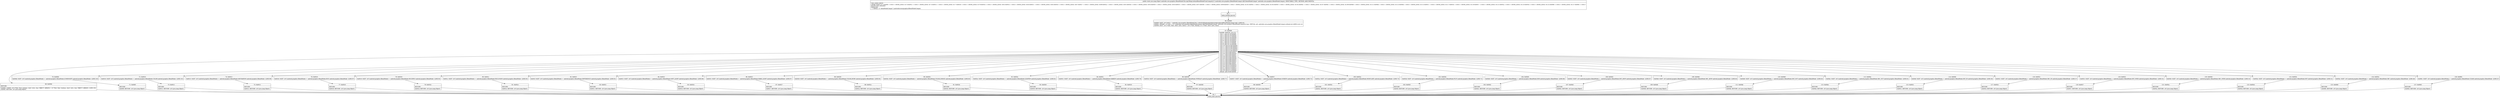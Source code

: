 digraph "CFG forandroidx.core.graphics.BlendModeUtils.Api29Impl.obtainBlendModeFromCompat(Landroidx\/core\/graphics\/BlendModeCompat;)Ljava\/lang\/Object;" {
Node_64 [shape=record,label="{64\:\ ?|MTH_ENTER_BLOCK\l}"];
Node_66 [shape=record,label="{66\:\ 0x0000|0x0000: SGET  (r0 I:int[]) =  androidx.core.graphics.BlendModeUtils.1.$SwitchMap$androidx$core$graphics$BlendModeCompat int[]  (LINE:45)\l0x0002: INVOKE  (r1 I:int) = (r2 I:androidx.core.graphics.BlendModeCompat A[D('blendModeCompat' androidx.core.graphics.BlendModeCompat)]) type: VIRTUAL call: androidx.core.graphics.BlendModeCompat.ordinal():int A[MD:():int (c)]\l0x0006: AGET  (r0 I:??[int, float, short, byte, char]) = (r0 I:??[int, float][]), (r1 I:??[int, short, byte, char]) \l}"];
Node_67 [shape=record,label="{67\:\ 0x0008|0x0008: SWITCH  (r0 I:??)\l case 1: goto B:126:0x0061\l case 2: goto B:124:0x005e\l case 3: goto B:122:0x005b\l case 4: goto B:120:0x0058\l case 5: goto B:118:0x0055\l case 6: goto B:116:0x0052\l case 7: goto B:114:0x004f\l case 8: goto B:112:0x004c\l case 9: goto B:110:0x0049\l case 10: goto B:108:0x0046\l case 11: goto B:106:0x0043\l case 12: goto B:104:0x0040\l case 13: goto B:102:0x003d\l case 14: goto B:100:0x003a\l case 15: goto B:98:0x0037\l case 16: goto B:96:0x0034\l case 17: goto B:94:0x0031\l case 18: goto B:92:0x002e\l case 19: goto B:90:0x002b\l case 20: goto B:88:0x0028\l case 21: goto B:86:0x0025\l case 22: goto B:84:0x0022\l case 23: goto B:82:0x001f\l case 24: goto B:80:0x001c\l case 25: goto B:78:0x0019\l case 26: goto B:76:0x0016\l case 27: goto B:74:0x0013\l case 28: goto B:72:0x0010\l case 29: goto B:70:0x000d\l default: goto B:68:0x000b \l}"];
Node_68 [shape=record,label="{68\:\ 0x000b|RETURN\l|0x000b: CONST  (r0 I:??[int, float, boolean, short, byte, char, OBJECT, ARRAY]) = (0 ??[int, float, boolean, short, byte, char, OBJECT, ARRAY])  (LINE:105)\l0x000c: RETURN  (r0 I:java.lang.Object) \l}"];
Node_65 [shape=record,label="{65\:\ ?|MTH_EXIT_BLOCK\l}"];
Node_70 [shape=record,label="{70\:\ 0x000d|0x000d: SGET  (r0 I:android.graphics.BlendMode) =  android.graphics.BlendMode.LUMINOSITY android.graphics.BlendMode  (LINE:103)\l}"];
Node_71 [shape=record,label="{71\:\ 0x000f|RETURN\l|0x000f: RETURN  (r0 I:java.lang.Object) \l}"];
Node_72 [shape=record,label="{72\:\ 0x0010|0x0010: SGET  (r0 I:android.graphics.BlendMode) =  android.graphics.BlendMode.COLOR android.graphics.BlendMode  (LINE:101)\l}"];
Node_73 [shape=record,label="{73\:\ 0x0012|RETURN\l|0x0012: RETURN  (r0 I:java.lang.Object) \l}"];
Node_74 [shape=record,label="{74\:\ 0x0013|0x0013: SGET  (r0 I:android.graphics.BlendMode) =  android.graphics.BlendMode.SATURATION android.graphics.BlendMode  (LINE:99)\l}"];
Node_75 [shape=record,label="{75\:\ 0x0015|RETURN\l|0x0015: RETURN  (r0 I:java.lang.Object) \l}"];
Node_76 [shape=record,label="{76\:\ 0x0016|0x0016: SGET  (r0 I:android.graphics.BlendMode) =  android.graphics.BlendMode.HUE android.graphics.BlendMode  (LINE:97)\l}"];
Node_77 [shape=record,label="{77\:\ 0x0018|RETURN\l|0x0018: RETURN  (r0 I:java.lang.Object) \l}"];
Node_78 [shape=record,label="{78\:\ 0x0019|0x0019: SGET  (r0 I:android.graphics.BlendMode) =  android.graphics.BlendMode.MULTIPLY android.graphics.BlendMode  (LINE:95)\l}"];
Node_79 [shape=record,label="{79\:\ 0x001b|RETURN\l|0x001b: RETURN  (r0 I:java.lang.Object) \l}"];
Node_80 [shape=record,label="{80\:\ 0x001c|0x001c: SGET  (r0 I:android.graphics.BlendMode) =  android.graphics.BlendMode.EXCLUSION android.graphics.BlendMode  (LINE:93)\l}"];
Node_81 [shape=record,label="{81\:\ 0x001e|RETURN\l|0x001e: RETURN  (r0 I:java.lang.Object) \l}"];
Node_82 [shape=record,label="{82\:\ 0x001f|0x001f: SGET  (r0 I:android.graphics.BlendMode) =  android.graphics.BlendMode.DIFFERENCE android.graphics.BlendMode  (LINE:91)\l}"];
Node_83 [shape=record,label="{83\:\ 0x0021|RETURN\l|0x0021: RETURN  (r0 I:java.lang.Object) \l}"];
Node_84 [shape=record,label="{84\:\ 0x0022|0x0022: SGET  (r0 I:android.graphics.BlendMode) =  android.graphics.BlendMode.SOFT_LIGHT android.graphics.BlendMode  (LINE:89)\l}"];
Node_85 [shape=record,label="{85\:\ 0x0024|RETURN\l|0x0024: RETURN  (r0 I:java.lang.Object) \l}"];
Node_86 [shape=record,label="{86\:\ 0x0025|0x0025: SGET  (r0 I:android.graphics.BlendMode) =  android.graphics.BlendMode.HARD_LIGHT android.graphics.BlendMode  (LINE:87)\l}"];
Node_87 [shape=record,label="{87\:\ 0x0027|RETURN\l|0x0027: RETURN  (r0 I:java.lang.Object) \l}"];
Node_88 [shape=record,label="{88\:\ 0x0028|0x0028: SGET  (r0 I:android.graphics.BlendMode) =  android.graphics.BlendMode.COLOR_BURN android.graphics.BlendMode  (LINE:85)\l}"];
Node_89 [shape=record,label="{89\:\ 0x002a|RETURN\l|0x002a: RETURN  (r0 I:java.lang.Object) \l}"];
Node_90 [shape=record,label="{90\:\ 0x002b|0x002b: SGET  (r0 I:android.graphics.BlendMode) =  android.graphics.BlendMode.COLOR_DODGE android.graphics.BlendMode  (LINE:83)\l}"];
Node_91 [shape=record,label="{91\:\ 0x002d|RETURN\l|0x002d: RETURN  (r0 I:java.lang.Object) \l}"];
Node_92 [shape=record,label="{92\:\ 0x002e|0x002e: SGET  (r0 I:android.graphics.BlendMode) =  android.graphics.BlendMode.LIGHTEN android.graphics.BlendMode  (LINE:81)\l}"];
Node_93 [shape=record,label="{93\:\ 0x0030|RETURN\l|0x0030: RETURN  (r0 I:java.lang.Object) \l}"];
Node_94 [shape=record,label="{94\:\ 0x0031|0x0031: SGET  (r0 I:android.graphics.BlendMode) =  android.graphics.BlendMode.DARKEN android.graphics.BlendMode  (LINE:79)\l}"];
Node_95 [shape=record,label="{95\:\ 0x0033|RETURN\l|0x0033: RETURN  (r0 I:java.lang.Object) \l}"];
Node_96 [shape=record,label="{96\:\ 0x0034|0x0034: SGET  (r0 I:android.graphics.BlendMode) =  android.graphics.BlendMode.OVERLAY android.graphics.BlendMode  (LINE:77)\l}"];
Node_97 [shape=record,label="{97\:\ 0x0036|RETURN\l|0x0036: RETURN  (r0 I:java.lang.Object) \l}"];
Node_98 [shape=record,label="{98\:\ 0x0037|0x0037: SGET  (r0 I:android.graphics.BlendMode) =  android.graphics.BlendMode.SCREEN android.graphics.BlendMode  (LINE:75)\l}"];
Node_99 [shape=record,label="{99\:\ 0x0039|RETURN\l|0x0039: RETURN  (r0 I:java.lang.Object) \l}"];
Node_100 [shape=record,label="{100\:\ 0x003a|0x003a: SGET  (r0 I:android.graphics.BlendMode) =  android.graphics.BlendMode.MODULATE android.graphics.BlendMode  (LINE:73)\l}"];
Node_101 [shape=record,label="{101\:\ 0x003c|RETURN\l|0x003c: RETURN  (r0 I:java.lang.Object) \l}"];
Node_102 [shape=record,label="{102\:\ 0x003d|0x003d: SGET  (r0 I:android.graphics.BlendMode) =  android.graphics.BlendMode.PLUS android.graphics.BlendMode  (LINE:71)\l}"];
Node_103 [shape=record,label="{103\:\ 0x003f|RETURN\l|0x003f: RETURN  (r0 I:java.lang.Object) \l}"];
Node_104 [shape=record,label="{104\:\ 0x0040|0x0040: SGET  (r0 I:android.graphics.BlendMode) =  android.graphics.BlendMode.XOR android.graphics.BlendMode  (LINE:69)\l}"];
Node_105 [shape=record,label="{105\:\ 0x0042|RETURN\l|0x0042: RETURN  (r0 I:java.lang.Object) \l}"];
Node_106 [shape=record,label="{106\:\ 0x0043|0x0043: SGET  (r0 I:android.graphics.BlendMode) =  android.graphics.BlendMode.DST_ATOP android.graphics.BlendMode  (LINE:67)\l}"];
Node_107 [shape=record,label="{107\:\ 0x0045|RETURN\l|0x0045: RETURN  (r0 I:java.lang.Object) \l}"];
Node_108 [shape=record,label="{108\:\ 0x0046|0x0046: SGET  (r0 I:android.graphics.BlendMode) =  android.graphics.BlendMode.SRC_ATOP android.graphics.BlendMode  (LINE:65)\l}"];
Node_109 [shape=record,label="{109\:\ 0x0048|RETURN\l|0x0048: RETURN  (r0 I:java.lang.Object) \l}"];
Node_110 [shape=record,label="{110\:\ 0x0049|0x0049: SGET  (r0 I:android.graphics.BlendMode) =  android.graphics.BlendMode.DST_OUT android.graphics.BlendMode  (LINE:63)\l}"];
Node_111 [shape=record,label="{111\:\ 0x004b|RETURN\l|0x004b: RETURN  (r0 I:java.lang.Object) \l}"];
Node_112 [shape=record,label="{112\:\ 0x004c|0x004c: SGET  (r0 I:android.graphics.BlendMode) =  android.graphics.BlendMode.SRC_OUT android.graphics.BlendMode  (LINE:61)\l}"];
Node_113 [shape=record,label="{113\:\ 0x004e|RETURN\l|0x004e: RETURN  (r0 I:java.lang.Object) \l}"];
Node_114 [shape=record,label="{114\:\ 0x004f|0x004f: SGET  (r0 I:android.graphics.BlendMode) =  android.graphics.BlendMode.DST_IN android.graphics.BlendMode  (LINE:59)\l}"];
Node_115 [shape=record,label="{115\:\ 0x0051|RETURN\l|0x0051: RETURN  (r0 I:java.lang.Object) \l}"];
Node_116 [shape=record,label="{116\:\ 0x0052|0x0052: SGET  (r0 I:android.graphics.BlendMode) =  android.graphics.BlendMode.SRC_IN android.graphics.BlendMode  (LINE:57)\l}"];
Node_117 [shape=record,label="{117\:\ 0x0054|RETURN\l|0x0054: RETURN  (r0 I:java.lang.Object) \l}"];
Node_118 [shape=record,label="{118\:\ 0x0055|0x0055: SGET  (r0 I:android.graphics.BlendMode) =  android.graphics.BlendMode.DST_OVER android.graphics.BlendMode  (LINE:55)\l}"];
Node_119 [shape=record,label="{119\:\ 0x0057|RETURN\l|0x0057: RETURN  (r0 I:java.lang.Object) \l}"];
Node_120 [shape=record,label="{120\:\ 0x0058|0x0058: SGET  (r0 I:android.graphics.BlendMode) =  android.graphics.BlendMode.SRC_OVER android.graphics.BlendMode  (LINE:53)\l}"];
Node_121 [shape=record,label="{121\:\ 0x005a|RETURN\l|0x005a: RETURN  (r0 I:java.lang.Object) \l}"];
Node_122 [shape=record,label="{122\:\ 0x005b|0x005b: SGET  (r0 I:android.graphics.BlendMode) =  android.graphics.BlendMode.DST android.graphics.BlendMode  (LINE:51)\l}"];
Node_123 [shape=record,label="{123\:\ 0x005d|RETURN\l|0x005d: RETURN  (r0 I:java.lang.Object) \l}"];
Node_124 [shape=record,label="{124\:\ 0x005e|0x005e: SGET  (r0 I:android.graphics.BlendMode) =  android.graphics.BlendMode.SRC android.graphics.BlendMode  (LINE:49)\l}"];
Node_125 [shape=record,label="{125\:\ 0x0060|RETURN\l|0x0060: RETURN  (r0 I:java.lang.Object) \l}"];
Node_126 [shape=record,label="{126\:\ 0x0061|0x0061: SGET  (r0 I:android.graphics.BlendMode) =  android.graphics.BlendMode.CLEAR android.graphics.BlendMode  (LINE:47)\l}"];
Node_127 [shape=record,label="{127\:\ 0x0063|RETURN\l|0x0063: RETURN  (r0 I:java.lang.Object) \l}"];
MethodNode[shape=record,label="{public static java.lang.Object androidx.core.graphics.BlendModeUtils.Api29Impl.obtainBlendModeFromCompat((r2 I:androidx.core.graphics.BlendModeCompat A[D('blendModeCompat' androidx.core.graphics.BlendModeCompat), IMMUTABLE_TYPE, METHOD_ARGUMENT]))  | USE_LINES_HINTS\lCROSS_EDGE: B:71:0x000f \-\> B:65:?, CROSS_EDGE: B:73:0x0012 \-\> B:65:?, CROSS_EDGE: B:75:0x0015 \-\> B:65:?, CROSS_EDGE: B:77:0x0018 \-\> B:65:?, CROSS_EDGE: B:79:0x001b \-\> B:65:?, CROSS_EDGE: B:81:0x001e \-\> B:65:?, CROSS_EDGE: B:83:0x0021 \-\> B:65:?, CROSS_EDGE: B:85:0x0024 \-\> B:65:?, CROSS_EDGE: B:87:0x0027 \-\> B:65:?, CROSS_EDGE: B:89:0x002a \-\> B:65:?, CROSS_EDGE: B:91:0x002d \-\> B:65:?, CROSS_EDGE: B:93:0x0030 \-\> B:65:?, CROSS_EDGE: B:95:0x0033 \-\> B:65:?, CROSS_EDGE: B:97:0x0036 \-\> B:65:?, CROSS_EDGE: B:99:0x0039 \-\> B:65:?, CROSS_EDGE: B:101:0x003c \-\> B:65:?, CROSS_EDGE: B:103:0x003f \-\> B:65:?, CROSS_EDGE: B:105:0x0042 \-\> B:65:?, CROSS_EDGE: B:107:0x0045 \-\> B:65:?, CROSS_EDGE: B:109:0x0048 \-\> B:65:?, CROSS_EDGE: B:111:0x004b \-\> B:65:?, CROSS_EDGE: B:113:0x004e \-\> B:65:?, CROSS_EDGE: B:115:0x0051 \-\> B:65:?, CROSS_EDGE: B:117:0x0054 \-\> B:65:?, CROSS_EDGE: B:119:0x0057 \-\> B:65:?, CROSS_EDGE: B:121:0x005a \-\> B:65:?, CROSS_EDGE: B:123:0x005d \-\> B:65:?, CROSS_EDGE: B:125:0x0060 \-\> B:65:?, CROSS_EDGE: B:127:0x0063 \-\> B:65:?\lINLINE_NOT_NEEDED\lDebug Info:\l  \-1 \-0x00a1: r2 'blendModeCompat' Landroidx\/core\/graphics\/BlendModeCompat;\l}"];
MethodNode -> Node_64;Node_64 -> Node_66;
Node_66 -> Node_67;
Node_67 -> Node_68;
Node_67 -> Node_70;
Node_67 -> Node_72;
Node_67 -> Node_74;
Node_67 -> Node_76;
Node_67 -> Node_78;
Node_67 -> Node_80;
Node_67 -> Node_82;
Node_67 -> Node_84;
Node_67 -> Node_86;
Node_67 -> Node_88;
Node_67 -> Node_90;
Node_67 -> Node_92;
Node_67 -> Node_94;
Node_67 -> Node_96;
Node_67 -> Node_98;
Node_67 -> Node_100;
Node_67 -> Node_102;
Node_67 -> Node_104;
Node_67 -> Node_106;
Node_67 -> Node_108;
Node_67 -> Node_110;
Node_67 -> Node_112;
Node_67 -> Node_114;
Node_67 -> Node_116;
Node_67 -> Node_118;
Node_67 -> Node_120;
Node_67 -> Node_122;
Node_67 -> Node_124;
Node_67 -> Node_126;
Node_68 -> Node_65;
Node_70 -> Node_71;
Node_71 -> Node_65;
Node_72 -> Node_73;
Node_73 -> Node_65;
Node_74 -> Node_75;
Node_75 -> Node_65;
Node_76 -> Node_77;
Node_77 -> Node_65;
Node_78 -> Node_79;
Node_79 -> Node_65;
Node_80 -> Node_81;
Node_81 -> Node_65;
Node_82 -> Node_83;
Node_83 -> Node_65;
Node_84 -> Node_85;
Node_85 -> Node_65;
Node_86 -> Node_87;
Node_87 -> Node_65;
Node_88 -> Node_89;
Node_89 -> Node_65;
Node_90 -> Node_91;
Node_91 -> Node_65;
Node_92 -> Node_93;
Node_93 -> Node_65;
Node_94 -> Node_95;
Node_95 -> Node_65;
Node_96 -> Node_97;
Node_97 -> Node_65;
Node_98 -> Node_99;
Node_99 -> Node_65;
Node_100 -> Node_101;
Node_101 -> Node_65;
Node_102 -> Node_103;
Node_103 -> Node_65;
Node_104 -> Node_105;
Node_105 -> Node_65;
Node_106 -> Node_107;
Node_107 -> Node_65;
Node_108 -> Node_109;
Node_109 -> Node_65;
Node_110 -> Node_111;
Node_111 -> Node_65;
Node_112 -> Node_113;
Node_113 -> Node_65;
Node_114 -> Node_115;
Node_115 -> Node_65;
Node_116 -> Node_117;
Node_117 -> Node_65;
Node_118 -> Node_119;
Node_119 -> Node_65;
Node_120 -> Node_121;
Node_121 -> Node_65;
Node_122 -> Node_123;
Node_123 -> Node_65;
Node_124 -> Node_125;
Node_125 -> Node_65;
Node_126 -> Node_127;
Node_127 -> Node_65;
}

